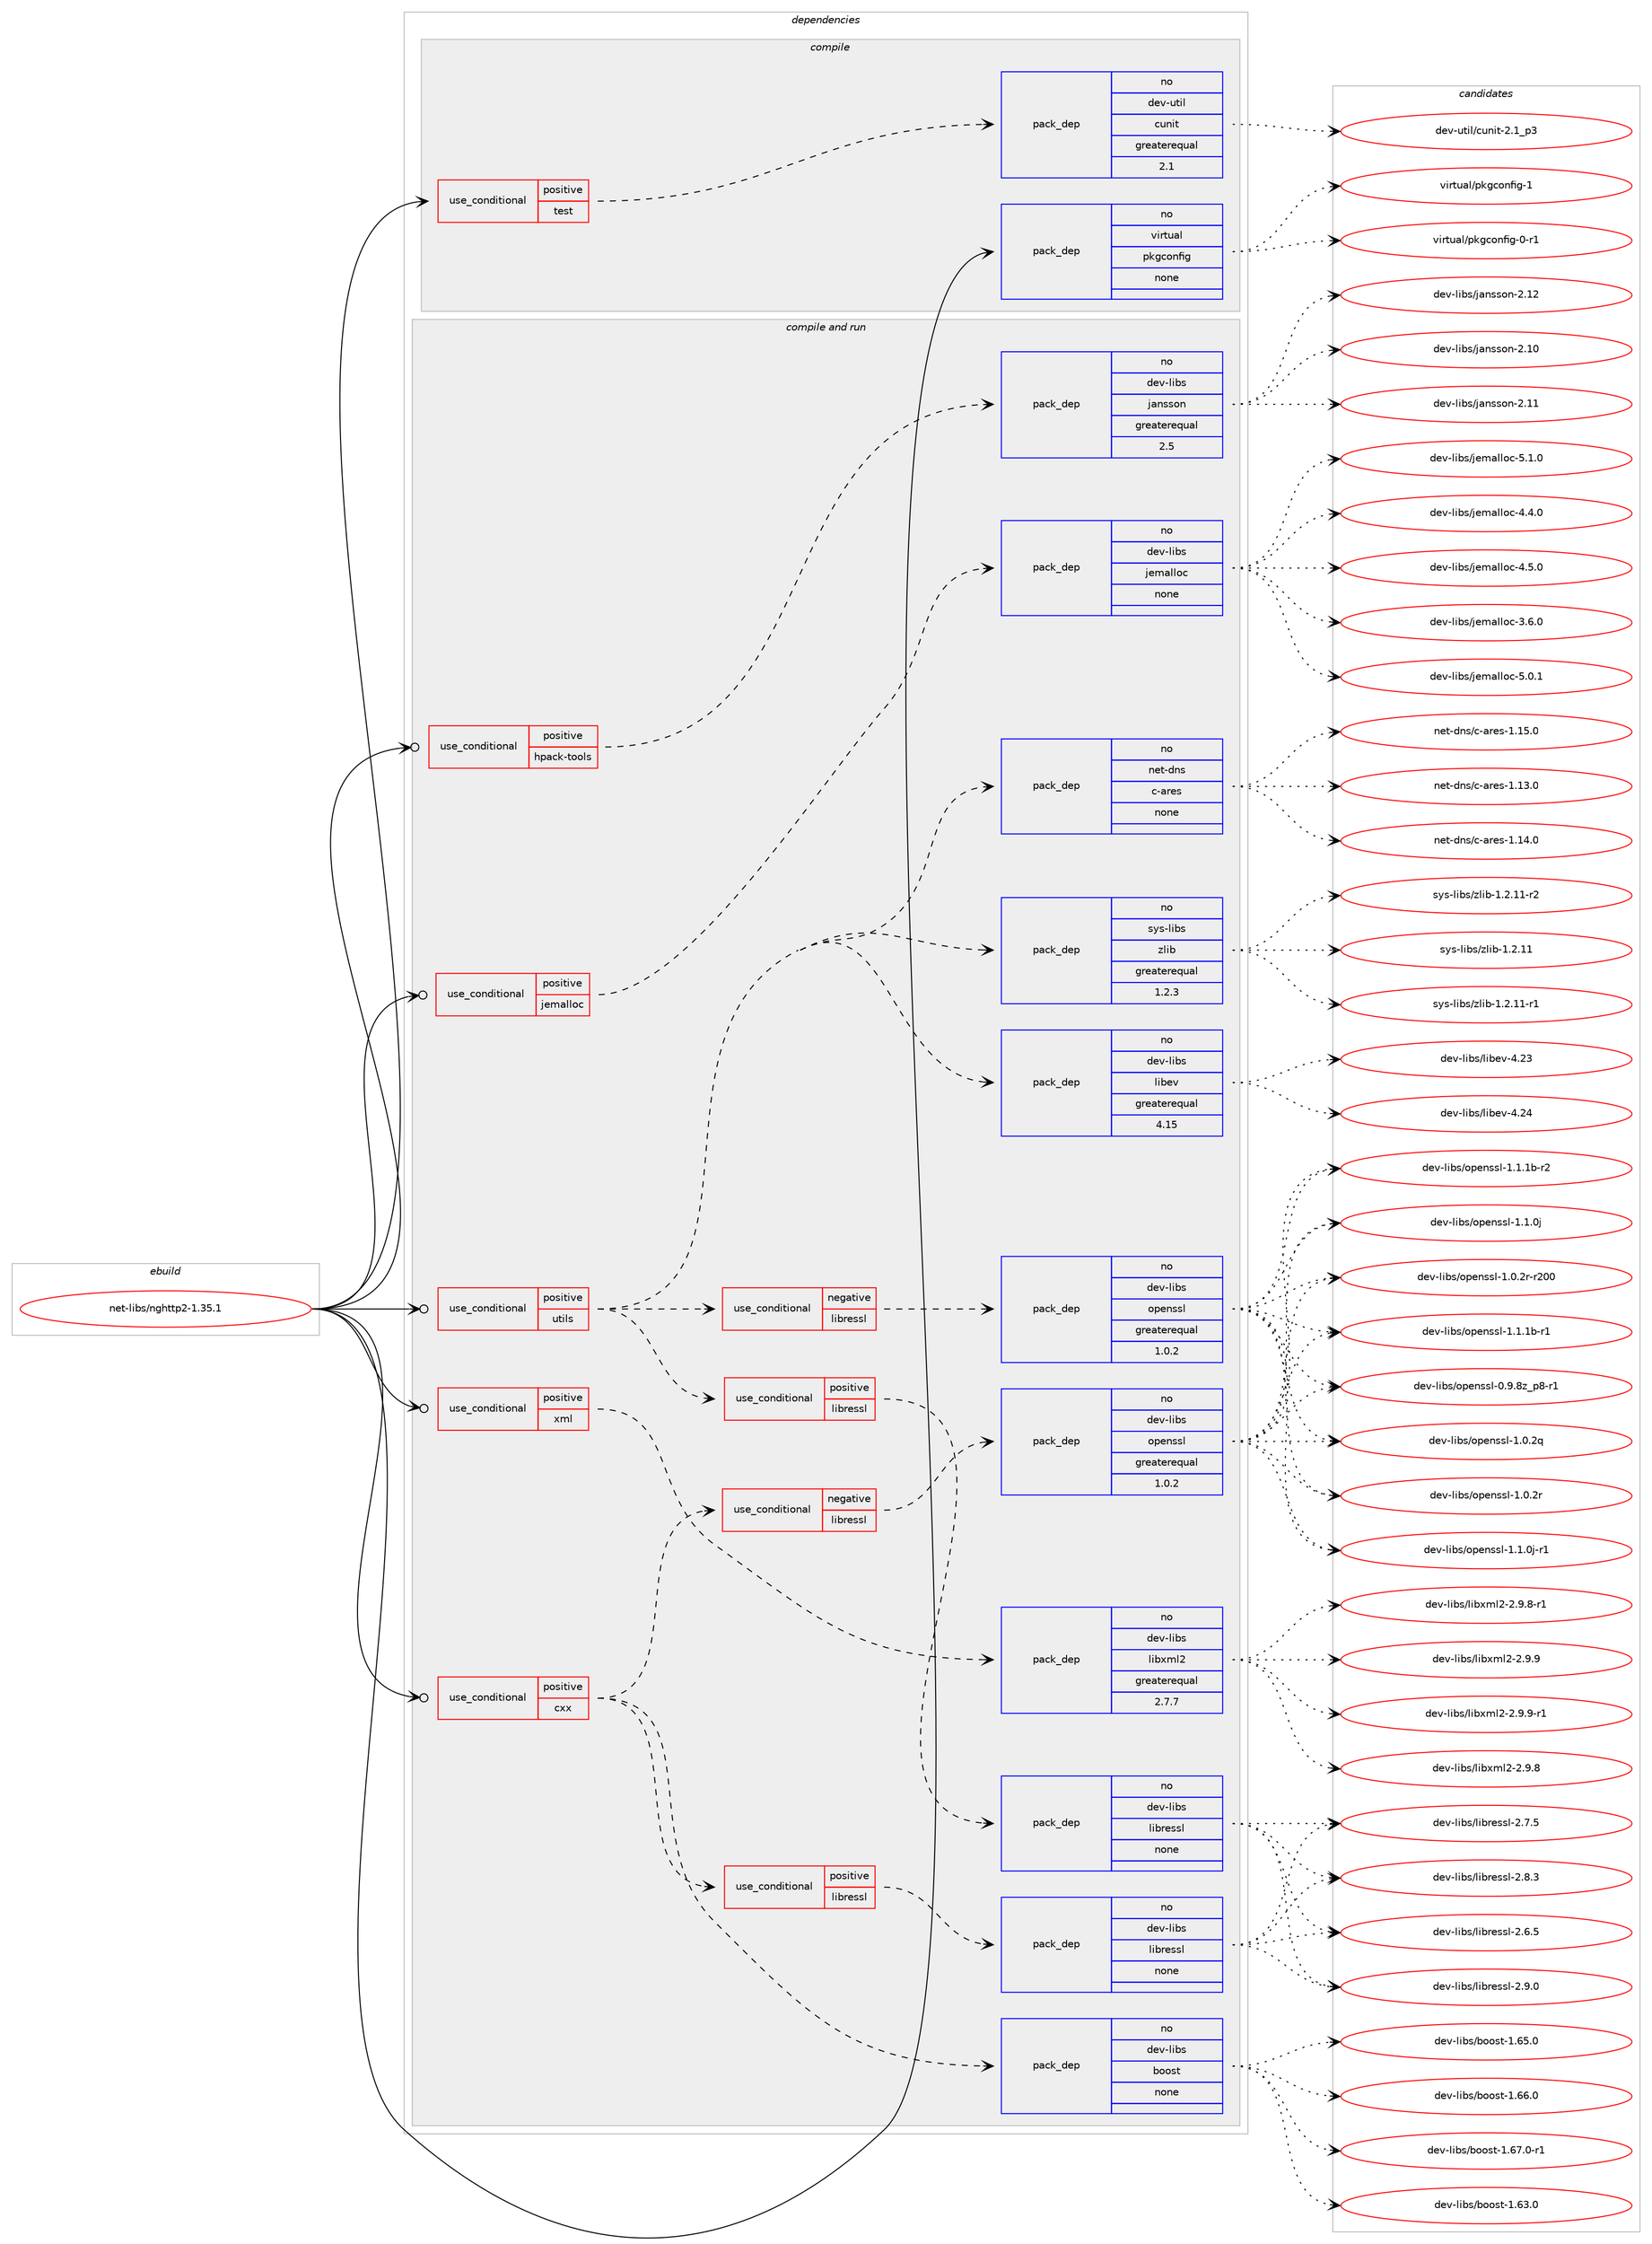 digraph prolog {

# *************
# Graph options
# *************

newrank=true;
concentrate=true;
compound=true;
graph [rankdir=LR,fontname=Helvetica,fontsize=10,ranksep=1.5];#, ranksep=2.5, nodesep=0.2];
edge  [arrowhead=vee];
node  [fontname=Helvetica,fontsize=10];

# **********
# The ebuild
# **********

subgraph cluster_leftcol {
color=gray;
rank=same;
label=<<i>ebuild</i>>;
id [label="net-libs/nghttp2-1.35.1", color=red, width=4, href="../net-libs/nghttp2-1.35.1.svg"];
}

# ****************
# The dependencies
# ****************

subgraph cluster_midcol {
color=gray;
label=<<i>dependencies</i>>;
subgraph cluster_compile {
fillcolor="#eeeeee";
style=filled;
label=<<i>compile</i>>;
subgraph cond166 {
dependency1518 [label=<<TABLE BORDER="0" CELLBORDER="1" CELLSPACING="0" CELLPADDING="4"><TR><TD ROWSPAN="3" CELLPADDING="10">use_conditional</TD></TR><TR><TD>positive</TD></TR><TR><TD>test</TD></TR></TABLE>>, shape=none, color=red];
subgraph pack1298 {
dependency1519 [label=<<TABLE BORDER="0" CELLBORDER="1" CELLSPACING="0" CELLPADDING="4" WIDTH="220"><TR><TD ROWSPAN="6" CELLPADDING="30">pack_dep</TD></TR><TR><TD WIDTH="110">no</TD></TR><TR><TD>dev-util</TD></TR><TR><TD>cunit</TD></TR><TR><TD>greaterequal</TD></TR><TR><TD>2.1</TD></TR></TABLE>>, shape=none, color=blue];
}
dependency1518:e -> dependency1519:w [weight=20,style="dashed",arrowhead="vee"];
}
id:e -> dependency1518:w [weight=20,style="solid",arrowhead="vee"];
subgraph pack1299 {
dependency1520 [label=<<TABLE BORDER="0" CELLBORDER="1" CELLSPACING="0" CELLPADDING="4" WIDTH="220"><TR><TD ROWSPAN="6" CELLPADDING="30">pack_dep</TD></TR><TR><TD WIDTH="110">no</TD></TR><TR><TD>virtual</TD></TR><TR><TD>pkgconfig</TD></TR><TR><TD>none</TD></TR><TR><TD></TD></TR></TABLE>>, shape=none, color=blue];
}
id:e -> dependency1520:w [weight=20,style="solid",arrowhead="vee"];
}
subgraph cluster_compileandrun {
fillcolor="#eeeeee";
style=filled;
label=<<i>compile and run</i>>;
subgraph cond167 {
dependency1521 [label=<<TABLE BORDER="0" CELLBORDER="1" CELLSPACING="0" CELLPADDING="4"><TR><TD ROWSPAN="3" CELLPADDING="10">use_conditional</TD></TR><TR><TD>positive</TD></TR><TR><TD>cxx</TD></TR></TABLE>>, shape=none, color=red];
subgraph cond168 {
dependency1522 [label=<<TABLE BORDER="0" CELLBORDER="1" CELLSPACING="0" CELLPADDING="4"><TR><TD ROWSPAN="3" CELLPADDING="10">use_conditional</TD></TR><TR><TD>negative</TD></TR><TR><TD>libressl</TD></TR></TABLE>>, shape=none, color=red];
subgraph pack1300 {
dependency1523 [label=<<TABLE BORDER="0" CELLBORDER="1" CELLSPACING="0" CELLPADDING="4" WIDTH="220"><TR><TD ROWSPAN="6" CELLPADDING="30">pack_dep</TD></TR><TR><TD WIDTH="110">no</TD></TR><TR><TD>dev-libs</TD></TR><TR><TD>openssl</TD></TR><TR><TD>greaterequal</TD></TR><TR><TD>1.0.2</TD></TR></TABLE>>, shape=none, color=blue];
}
dependency1522:e -> dependency1523:w [weight=20,style="dashed",arrowhead="vee"];
}
dependency1521:e -> dependency1522:w [weight=20,style="dashed",arrowhead="vee"];
subgraph cond169 {
dependency1524 [label=<<TABLE BORDER="0" CELLBORDER="1" CELLSPACING="0" CELLPADDING="4"><TR><TD ROWSPAN="3" CELLPADDING="10">use_conditional</TD></TR><TR><TD>positive</TD></TR><TR><TD>libressl</TD></TR></TABLE>>, shape=none, color=red];
subgraph pack1301 {
dependency1525 [label=<<TABLE BORDER="0" CELLBORDER="1" CELLSPACING="0" CELLPADDING="4" WIDTH="220"><TR><TD ROWSPAN="6" CELLPADDING="30">pack_dep</TD></TR><TR><TD WIDTH="110">no</TD></TR><TR><TD>dev-libs</TD></TR><TR><TD>libressl</TD></TR><TR><TD>none</TD></TR><TR><TD></TD></TR></TABLE>>, shape=none, color=blue];
}
dependency1524:e -> dependency1525:w [weight=20,style="dashed",arrowhead="vee"];
}
dependency1521:e -> dependency1524:w [weight=20,style="dashed",arrowhead="vee"];
subgraph pack1302 {
dependency1526 [label=<<TABLE BORDER="0" CELLBORDER="1" CELLSPACING="0" CELLPADDING="4" WIDTH="220"><TR><TD ROWSPAN="6" CELLPADDING="30">pack_dep</TD></TR><TR><TD WIDTH="110">no</TD></TR><TR><TD>dev-libs</TD></TR><TR><TD>boost</TD></TR><TR><TD>none</TD></TR><TR><TD></TD></TR></TABLE>>, shape=none, color=blue];
}
dependency1521:e -> dependency1526:w [weight=20,style="dashed",arrowhead="vee"];
}
id:e -> dependency1521:w [weight=20,style="solid",arrowhead="odotvee"];
subgraph cond170 {
dependency1527 [label=<<TABLE BORDER="0" CELLBORDER="1" CELLSPACING="0" CELLPADDING="4"><TR><TD ROWSPAN="3" CELLPADDING="10">use_conditional</TD></TR><TR><TD>positive</TD></TR><TR><TD>hpack-tools</TD></TR></TABLE>>, shape=none, color=red];
subgraph pack1303 {
dependency1528 [label=<<TABLE BORDER="0" CELLBORDER="1" CELLSPACING="0" CELLPADDING="4" WIDTH="220"><TR><TD ROWSPAN="6" CELLPADDING="30">pack_dep</TD></TR><TR><TD WIDTH="110">no</TD></TR><TR><TD>dev-libs</TD></TR><TR><TD>jansson</TD></TR><TR><TD>greaterequal</TD></TR><TR><TD>2.5</TD></TR></TABLE>>, shape=none, color=blue];
}
dependency1527:e -> dependency1528:w [weight=20,style="dashed",arrowhead="vee"];
}
id:e -> dependency1527:w [weight=20,style="solid",arrowhead="odotvee"];
subgraph cond171 {
dependency1529 [label=<<TABLE BORDER="0" CELLBORDER="1" CELLSPACING="0" CELLPADDING="4"><TR><TD ROWSPAN="3" CELLPADDING="10">use_conditional</TD></TR><TR><TD>positive</TD></TR><TR><TD>jemalloc</TD></TR></TABLE>>, shape=none, color=red];
subgraph pack1304 {
dependency1530 [label=<<TABLE BORDER="0" CELLBORDER="1" CELLSPACING="0" CELLPADDING="4" WIDTH="220"><TR><TD ROWSPAN="6" CELLPADDING="30">pack_dep</TD></TR><TR><TD WIDTH="110">no</TD></TR><TR><TD>dev-libs</TD></TR><TR><TD>jemalloc</TD></TR><TR><TD>none</TD></TR><TR><TD></TD></TR></TABLE>>, shape=none, color=blue];
}
dependency1529:e -> dependency1530:w [weight=20,style="dashed",arrowhead="vee"];
}
id:e -> dependency1529:w [weight=20,style="solid",arrowhead="odotvee"];
subgraph cond172 {
dependency1531 [label=<<TABLE BORDER="0" CELLBORDER="1" CELLSPACING="0" CELLPADDING="4"><TR><TD ROWSPAN="3" CELLPADDING="10">use_conditional</TD></TR><TR><TD>positive</TD></TR><TR><TD>utils</TD></TR></TABLE>>, shape=none, color=red];
subgraph cond173 {
dependency1532 [label=<<TABLE BORDER="0" CELLBORDER="1" CELLSPACING="0" CELLPADDING="4"><TR><TD ROWSPAN="3" CELLPADDING="10">use_conditional</TD></TR><TR><TD>negative</TD></TR><TR><TD>libressl</TD></TR></TABLE>>, shape=none, color=red];
subgraph pack1305 {
dependency1533 [label=<<TABLE BORDER="0" CELLBORDER="1" CELLSPACING="0" CELLPADDING="4" WIDTH="220"><TR><TD ROWSPAN="6" CELLPADDING="30">pack_dep</TD></TR><TR><TD WIDTH="110">no</TD></TR><TR><TD>dev-libs</TD></TR><TR><TD>openssl</TD></TR><TR><TD>greaterequal</TD></TR><TR><TD>1.0.2</TD></TR></TABLE>>, shape=none, color=blue];
}
dependency1532:e -> dependency1533:w [weight=20,style="dashed",arrowhead="vee"];
}
dependency1531:e -> dependency1532:w [weight=20,style="dashed",arrowhead="vee"];
subgraph cond174 {
dependency1534 [label=<<TABLE BORDER="0" CELLBORDER="1" CELLSPACING="0" CELLPADDING="4"><TR><TD ROWSPAN="3" CELLPADDING="10">use_conditional</TD></TR><TR><TD>positive</TD></TR><TR><TD>libressl</TD></TR></TABLE>>, shape=none, color=red];
subgraph pack1306 {
dependency1535 [label=<<TABLE BORDER="0" CELLBORDER="1" CELLSPACING="0" CELLPADDING="4" WIDTH="220"><TR><TD ROWSPAN="6" CELLPADDING="30">pack_dep</TD></TR><TR><TD WIDTH="110">no</TD></TR><TR><TD>dev-libs</TD></TR><TR><TD>libressl</TD></TR><TR><TD>none</TD></TR><TR><TD></TD></TR></TABLE>>, shape=none, color=blue];
}
dependency1534:e -> dependency1535:w [weight=20,style="dashed",arrowhead="vee"];
}
dependency1531:e -> dependency1534:w [weight=20,style="dashed",arrowhead="vee"];
subgraph pack1307 {
dependency1536 [label=<<TABLE BORDER="0" CELLBORDER="1" CELLSPACING="0" CELLPADDING="4" WIDTH="220"><TR><TD ROWSPAN="6" CELLPADDING="30">pack_dep</TD></TR><TR><TD WIDTH="110">no</TD></TR><TR><TD>dev-libs</TD></TR><TR><TD>libev</TD></TR><TR><TD>greaterequal</TD></TR><TR><TD>4.15</TD></TR></TABLE>>, shape=none, color=blue];
}
dependency1531:e -> dependency1536:w [weight=20,style="dashed",arrowhead="vee"];
subgraph pack1308 {
dependency1537 [label=<<TABLE BORDER="0" CELLBORDER="1" CELLSPACING="0" CELLPADDING="4" WIDTH="220"><TR><TD ROWSPAN="6" CELLPADDING="30">pack_dep</TD></TR><TR><TD WIDTH="110">no</TD></TR><TR><TD>sys-libs</TD></TR><TR><TD>zlib</TD></TR><TR><TD>greaterequal</TD></TR><TR><TD>1.2.3</TD></TR></TABLE>>, shape=none, color=blue];
}
dependency1531:e -> dependency1537:w [weight=20,style="dashed",arrowhead="vee"];
subgraph pack1309 {
dependency1538 [label=<<TABLE BORDER="0" CELLBORDER="1" CELLSPACING="0" CELLPADDING="4" WIDTH="220"><TR><TD ROWSPAN="6" CELLPADDING="30">pack_dep</TD></TR><TR><TD WIDTH="110">no</TD></TR><TR><TD>net-dns</TD></TR><TR><TD>c-ares</TD></TR><TR><TD>none</TD></TR><TR><TD></TD></TR></TABLE>>, shape=none, color=blue];
}
dependency1531:e -> dependency1538:w [weight=20,style="dashed",arrowhead="vee"];
}
id:e -> dependency1531:w [weight=20,style="solid",arrowhead="odotvee"];
subgraph cond175 {
dependency1539 [label=<<TABLE BORDER="0" CELLBORDER="1" CELLSPACING="0" CELLPADDING="4"><TR><TD ROWSPAN="3" CELLPADDING="10">use_conditional</TD></TR><TR><TD>positive</TD></TR><TR><TD>xml</TD></TR></TABLE>>, shape=none, color=red];
subgraph pack1310 {
dependency1540 [label=<<TABLE BORDER="0" CELLBORDER="1" CELLSPACING="0" CELLPADDING="4" WIDTH="220"><TR><TD ROWSPAN="6" CELLPADDING="30">pack_dep</TD></TR><TR><TD WIDTH="110">no</TD></TR><TR><TD>dev-libs</TD></TR><TR><TD>libxml2</TD></TR><TR><TD>greaterequal</TD></TR><TR><TD>2.7.7</TD></TR></TABLE>>, shape=none, color=blue];
}
dependency1539:e -> dependency1540:w [weight=20,style="dashed",arrowhead="vee"];
}
id:e -> dependency1539:w [weight=20,style="solid",arrowhead="odotvee"];
}
subgraph cluster_run {
fillcolor="#eeeeee";
style=filled;
label=<<i>run</i>>;
}
}

# **************
# The candidates
# **************

subgraph cluster_choices {
rank=same;
color=gray;
label=<<i>candidates</i>>;

subgraph choice1298 {
color=black;
nodesep=1;
choice100101118451171161051084799117110105116455046499511251 [label="dev-util/cunit-2.1_p3", color=red, width=4,href="../dev-util/cunit-2.1_p3.svg"];
dependency1519:e -> choice100101118451171161051084799117110105116455046499511251:w [style=dotted,weight="100"];
}
subgraph choice1299 {
color=black;
nodesep=1;
choice11810511411611797108471121071039911111010210510345484511449 [label="virtual/pkgconfig-0-r1", color=red, width=4,href="../virtual/pkgconfig-0-r1.svg"];
choice1181051141161179710847112107103991111101021051034549 [label="virtual/pkgconfig-1", color=red, width=4,href="../virtual/pkgconfig-1.svg"];
dependency1520:e -> choice11810511411611797108471121071039911111010210510345484511449:w [style=dotted,weight="100"];
dependency1520:e -> choice1181051141161179710847112107103991111101021051034549:w [style=dotted,weight="100"];
}
subgraph choice1300 {
color=black;
nodesep=1;
choice100101118451081059811547111112101110115115108454946494648106 [label="dev-libs/openssl-1.1.0j", color=red, width=4,href="../dev-libs/openssl-1.1.0j.svg"];
choice100101118451081059811547111112101110115115108454946494649984511449 [label="dev-libs/openssl-1.1.1b-r1", color=red, width=4,href="../dev-libs/openssl-1.1.1b-r1.svg"];
choice10010111845108105981154711111210111011511510845484657465612295112564511449 [label="dev-libs/openssl-0.9.8z_p8-r1", color=red, width=4,href="../dev-libs/openssl-0.9.8z_p8-r1.svg"];
choice100101118451081059811547111112101110115115108454946484650113 [label="dev-libs/openssl-1.0.2q", color=red, width=4,href="../dev-libs/openssl-1.0.2q.svg"];
choice100101118451081059811547111112101110115115108454946484650114 [label="dev-libs/openssl-1.0.2r", color=red, width=4,href="../dev-libs/openssl-1.0.2r.svg"];
choice10010111845108105981154711111210111011511510845494648465011445114504848 [label="dev-libs/openssl-1.0.2r-r200", color=red, width=4,href="../dev-libs/openssl-1.0.2r-r200.svg"];
choice1001011184510810598115471111121011101151151084549464946481064511449 [label="dev-libs/openssl-1.1.0j-r1", color=red, width=4,href="../dev-libs/openssl-1.1.0j-r1.svg"];
choice100101118451081059811547111112101110115115108454946494649984511450 [label="dev-libs/openssl-1.1.1b-r2", color=red, width=4,href="../dev-libs/openssl-1.1.1b-r2.svg"];
dependency1523:e -> choice100101118451081059811547111112101110115115108454946494648106:w [style=dotted,weight="100"];
dependency1523:e -> choice100101118451081059811547111112101110115115108454946494649984511449:w [style=dotted,weight="100"];
dependency1523:e -> choice10010111845108105981154711111210111011511510845484657465612295112564511449:w [style=dotted,weight="100"];
dependency1523:e -> choice100101118451081059811547111112101110115115108454946484650113:w [style=dotted,weight="100"];
dependency1523:e -> choice100101118451081059811547111112101110115115108454946484650114:w [style=dotted,weight="100"];
dependency1523:e -> choice10010111845108105981154711111210111011511510845494648465011445114504848:w [style=dotted,weight="100"];
dependency1523:e -> choice1001011184510810598115471111121011101151151084549464946481064511449:w [style=dotted,weight="100"];
dependency1523:e -> choice100101118451081059811547111112101110115115108454946494649984511450:w [style=dotted,weight="100"];
}
subgraph choice1301 {
color=black;
nodesep=1;
choice10010111845108105981154710810598114101115115108455046544653 [label="dev-libs/libressl-2.6.5", color=red, width=4,href="../dev-libs/libressl-2.6.5.svg"];
choice10010111845108105981154710810598114101115115108455046554653 [label="dev-libs/libressl-2.7.5", color=red, width=4,href="../dev-libs/libressl-2.7.5.svg"];
choice10010111845108105981154710810598114101115115108455046564651 [label="dev-libs/libressl-2.8.3", color=red, width=4,href="../dev-libs/libressl-2.8.3.svg"];
choice10010111845108105981154710810598114101115115108455046574648 [label="dev-libs/libressl-2.9.0", color=red, width=4,href="../dev-libs/libressl-2.9.0.svg"];
dependency1525:e -> choice10010111845108105981154710810598114101115115108455046544653:w [style=dotted,weight="100"];
dependency1525:e -> choice10010111845108105981154710810598114101115115108455046554653:w [style=dotted,weight="100"];
dependency1525:e -> choice10010111845108105981154710810598114101115115108455046564651:w [style=dotted,weight="100"];
dependency1525:e -> choice10010111845108105981154710810598114101115115108455046574648:w [style=dotted,weight="100"];
}
subgraph choice1302 {
color=black;
nodesep=1;
choice1001011184510810598115479811111111511645494654514648 [label="dev-libs/boost-1.63.0", color=red, width=4,href="../dev-libs/boost-1.63.0.svg"];
choice1001011184510810598115479811111111511645494654534648 [label="dev-libs/boost-1.65.0", color=red, width=4,href="../dev-libs/boost-1.65.0.svg"];
choice1001011184510810598115479811111111511645494654544648 [label="dev-libs/boost-1.66.0", color=red, width=4,href="../dev-libs/boost-1.66.0.svg"];
choice10010111845108105981154798111111115116454946545546484511449 [label="dev-libs/boost-1.67.0-r1", color=red, width=4,href="../dev-libs/boost-1.67.0-r1.svg"];
dependency1526:e -> choice1001011184510810598115479811111111511645494654514648:w [style=dotted,weight="100"];
dependency1526:e -> choice1001011184510810598115479811111111511645494654534648:w [style=dotted,weight="100"];
dependency1526:e -> choice1001011184510810598115479811111111511645494654544648:w [style=dotted,weight="100"];
dependency1526:e -> choice10010111845108105981154798111111115116454946545546484511449:w [style=dotted,weight="100"];
}
subgraph choice1303 {
color=black;
nodesep=1;
choice100101118451081059811547106971101151151111104550464948 [label="dev-libs/jansson-2.10", color=red, width=4,href="../dev-libs/jansson-2.10.svg"];
choice100101118451081059811547106971101151151111104550464949 [label="dev-libs/jansson-2.11", color=red, width=4,href="../dev-libs/jansson-2.11.svg"];
choice100101118451081059811547106971101151151111104550464950 [label="dev-libs/jansson-2.12", color=red, width=4,href="../dev-libs/jansson-2.12.svg"];
dependency1528:e -> choice100101118451081059811547106971101151151111104550464948:w [style=dotted,weight="100"];
dependency1528:e -> choice100101118451081059811547106971101151151111104550464949:w [style=dotted,weight="100"];
dependency1528:e -> choice100101118451081059811547106971101151151111104550464950:w [style=dotted,weight="100"];
}
subgraph choice1304 {
color=black;
nodesep=1;
choice1001011184510810598115471061011099710810811199455146544648 [label="dev-libs/jemalloc-3.6.0", color=red, width=4,href="../dev-libs/jemalloc-3.6.0.svg"];
choice1001011184510810598115471061011099710810811199455246524648 [label="dev-libs/jemalloc-4.4.0", color=red, width=4,href="../dev-libs/jemalloc-4.4.0.svg"];
choice1001011184510810598115471061011099710810811199455246534648 [label="dev-libs/jemalloc-4.5.0", color=red, width=4,href="../dev-libs/jemalloc-4.5.0.svg"];
choice1001011184510810598115471061011099710810811199455346484649 [label="dev-libs/jemalloc-5.0.1", color=red, width=4,href="../dev-libs/jemalloc-5.0.1.svg"];
choice1001011184510810598115471061011099710810811199455346494648 [label="dev-libs/jemalloc-5.1.0", color=red, width=4,href="../dev-libs/jemalloc-5.1.0.svg"];
dependency1530:e -> choice1001011184510810598115471061011099710810811199455146544648:w [style=dotted,weight="100"];
dependency1530:e -> choice1001011184510810598115471061011099710810811199455246524648:w [style=dotted,weight="100"];
dependency1530:e -> choice1001011184510810598115471061011099710810811199455246534648:w [style=dotted,weight="100"];
dependency1530:e -> choice1001011184510810598115471061011099710810811199455346484649:w [style=dotted,weight="100"];
dependency1530:e -> choice1001011184510810598115471061011099710810811199455346494648:w [style=dotted,weight="100"];
}
subgraph choice1305 {
color=black;
nodesep=1;
choice100101118451081059811547111112101110115115108454946494648106 [label="dev-libs/openssl-1.1.0j", color=red, width=4,href="../dev-libs/openssl-1.1.0j.svg"];
choice100101118451081059811547111112101110115115108454946494649984511449 [label="dev-libs/openssl-1.1.1b-r1", color=red, width=4,href="../dev-libs/openssl-1.1.1b-r1.svg"];
choice10010111845108105981154711111210111011511510845484657465612295112564511449 [label="dev-libs/openssl-0.9.8z_p8-r1", color=red, width=4,href="../dev-libs/openssl-0.9.8z_p8-r1.svg"];
choice100101118451081059811547111112101110115115108454946484650113 [label="dev-libs/openssl-1.0.2q", color=red, width=4,href="../dev-libs/openssl-1.0.2q.svg"];
choice100101118451081059811547111112101110115115108454946484650114 [label="dev-libs/openssl-1.0.2r", color=red, width=4,href="../dev-libs/openssl-1.0.2r.svg"];
choice10010111845108105981154711111210111011511510845494648465011445114504848 [label="dev-libs/openssl-1.0.2r-r200", color=red, width=4,href="../dev-libs/openssl-1.0.2r-r200.svg"];
choice1001011184510810598115471111121011101151151084549464946481064511449 [label="dev-libs/openssl-1.1.0j-r1", color=red, width=4,href="../dev-libs/openssl-1.1.0j-r1.svg"];
choice100101118451081059811547111112101110115115108454946494649984511450 [label="dev-libs/openssl-1.1.1b-r2", color=red, width=4,href="../dev-libs/openssl-1.1.1b-r2.svg"];
dependency1533:e -> choice100101118451081059811547111112101110115115108454946494648106:w [style=dotted,weight="100"];
dependency1533:e -> choice100101118451081059811547111112101110115115108454946494649984511449:w [style=dotted,weight="100"];
dependency1533:e -> choice10010111845108105981154711111210111011511510845484657465612295112564511449:w [style=dotted,weight="100"];
dependency1533:e -> choice100101118451081059811547111112101110115115108454946484650113:w [style=dotted,weight="100"];
dependency1533:e -> choice100101118451081059811547111112101110115115108454946484650114:w [style=dotted,weight="100"];
dependency1533:e -> choice10010111845108105981154711111210111011511510845494648465011445114504848:w [style=dotted,weight="100"];
dependency1533:e -> choice1001011184510810598115471111121011101151151084549464946481064511449:w [style=dotted,weight="100"];
dependency1533:e -> choice100101118451081059811547111112101110115115108454946494649984511450:w [style=dotted,weight="100"];
}
subgraph choice1306 {
color=black;
nodesep=1;
choice10010111845108105981154710810598114101115115108455046544653 [label="dev-libs/libressl-2.6.5", color=red, width=4,href="../dev-libs/libressl-2.6.5.svg"];
choice10010111845108105981154710810598114101115115108455046554653 [label="dev-libs/libressl-2.7.5", color=red, width=4,href="../dev-libs/libressl-2.7.5.svg"];
choice10010111845108105981154710810598114101115115108455046564651 [label="dev-libs/libressl-2.8.3", color=red, width=4,href="../dev-libs/libressl-2.8.3.svg"];
choice10010111845108105981154710810598114101115115108455046574648 [label="dev-libs/libressl-2.9.0", color=red, width=4,href="../dev-libs/libressl-2.9.0.svg"];
dependency1535:e -> choice10010111845108105981154710810598114101115115108455046544653:w [style=dotted,weight="100"];
dependency1535:e -> choice10010111845108105981154710810598114101115115108455046554653:w [style=dotted,weight="100"];
dependency1535:e -> choice10010111845108105981154710810598114101115115108455046564651:w [style=dotted,weight="100"];
dependency1535:e -> choice10010111845108105981154710810598114101115115108455046574648:w [style=dotted,weight="100"];
}
subgraph choice1307 {
color=black;
nodesep=1;
choice100101118451081059811547108105981011184552465051 [label="dev-libs/libev-4.23", color=red, width=4,href="../dev-libs/libev-4.23.svg"];
choice100101118451081059811547108105981011184552465052 [label="dev-libs/libev-4.24", color=red, width=4,href="../dev-libs/libev-4.24.svg"];
dependency1536:e -> choice100101118451081059811547108105981011184552465051:w [style=dotted,weight="100"];
dependency1536:e -> choice100101118451081059811547108105981011184552465052:w [style=dotted,weight="100"];
}
subgraph choice1308 {
color=black;
nodesep=1;
choice1151211154510810598115471221081059845494650464949 [label="sys-libs/zlib-1.2.11", color=red, width=4,href="../sys-libs/zlib-1.2.11.svg"];
choice11512111545108105981154712210810598454946504649494511449 [label="sys-libs/zlib-1.2.11-r1", color=red, width=4,href="../sys-libs/zlib-1.2.11-r1.svg"];
choice11512111545108105981154712210810598454946504649494511450 [label="sys-libs/zlib-1.2.11-r2", color=red, width=4,href="../sys-libs/zlib-1.2.11-r2.svg"];
dependency1537:e -> choice1151211154510810598115471221081059845494650464949:w [style=dotted,weight="100"];
dependency1537:e -> choice11512111545108105981154712210810598454946504649494511449:w [style=dotted,weight="100"];
dependency1537:e -> choice11512111545108105981154712210810598454946504649494511450:w [style=dotted,weight="100"];
}
subgraph choice1309 {
color=black;
nodesep=1;
choice110101116451001101154799459711410111545494649514648 [label="net-dns/c-ares-1.13.0", color=red, width=4,href="../net-dns/c-ares-1.13.0.svg"];
choice110101116451001101154799459711410111545494649524648 [label="net-dns/c-ares-1.14.0", color=red, width=4,href="../net-dns/c-ares-1.14.0.svg"];
choice110101116451001101154799459711410111545494649534648 [label="net-dns/c-ares-1.15.0", color=red, width=4,href="../net-dns/c-ares-1.15.0.svg"];
dependency1538:e -> choice110101116451001101154799459711410111545494649514648:w [style=dotted,weight="100"];
dependency1538:e -> choice110101116451001101154799459711410111545494649524648:w [style=dotted,weight="100"];
dependency1538:e -> choice110101116451001101154799459711410111545494649534648:w [style=dotted,weight="100"];
}
subgraph choice1310 {
color=black;
nodesep=1;
choice1001011184510810598115471081059812010910850455046574656 [label="dev-libs/libxml2-2.9.8", color=red, width=4,href="../dev-libs/libxml2-2.9.8.svg"];
choice10010111845108105981154710810598120109108504550465746564511449 [label="dev-libs/libxml2-2.9.8-r1", color=red, width=4,href="../dev-libs/libxml2-2.9.8-r1.svg"];
choice1001011184510810598115471081059812010910850455046574657 [label="dev-libs/libxml2-2.9.9", color=red, width=4,href="../dev-libs/libxml2-2.9.9.svg"];
choice10010111845108105981154710810598120109108504550465746574511449 [label="dev-libs/libxml2-2.9.9-r1", color=red, width=4,href="../dev-libs/libxml2-2.9.9-r1.svg"];
dependency1540:e -> choice1001011184510810598115471081059812010910850455046574656:w [style=dotted,weight="100"];
dependency1540:e -> choice10010111845108105981154710810598120109108504550465746564511449:w [style=dotted,weight="100"];
dependency1540:e -> choice1001011184510810598115471081059812010910850455046574657:w [style=dotted,weight="100"];
dependency1540:e -> choice10010111845108105981154710810598120109108504550465746574511449:w [style=dotted,weight="100"];
}
}

}
